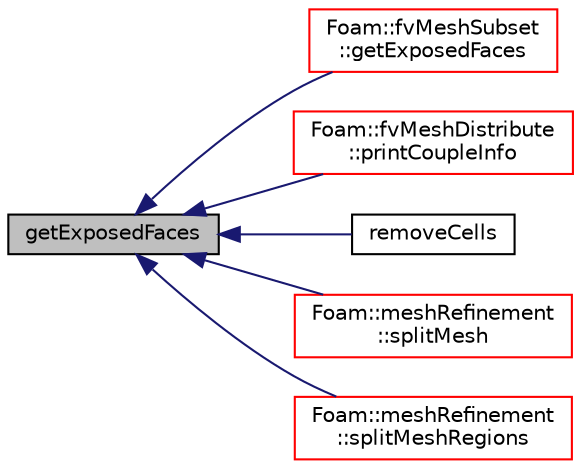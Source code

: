 digraph "getExposedFaces"
{
  bgcolor="transparent";
  edge [fontname="Helvetica",fontsize="10",labelfontname="Helvetica",labelfontsize="10"];
  node [fontname="Helvetica",fontsize="10",shape=record];
  rankdir="LR";
  Node1 [label="getExposedFaces",height=0.2,width=0.4,color="black", fillcolor="grey75", style="filled", fontcolor="black"];
  Node1 -> Node2 [dir="back",color="midnightblue",fontsize="10",style="solid",fontname="Helvetica"];
  Node2 [label="Foam::fvMeshSubset\l::getExposedFaces",height=0.2,width=0.4,color="red",URL="$a00898.html#aa1579ac7bd583850563932ef443e847f",tooltip="Two step subsetting. "];
  Node1 -> Node3 [dir="back",color="midnightblue",fontsize="10",style="solid",fontname="Helvetica"];
  Node3 [label="Foam::fvMeshDistribute\l::printCoupleInfo",height=0.2,width=0.4,color="red",URL="$a00894.html#a0b2e9e5ba94679bbc5d807ecf02687e2",tooltip="Print some info on coupling data. "];
  Node1 -> Node4 [dir="back",color="midnightblue",fontsize="10",style="solid",fontname="Helvetica"];
  Node4 [label="removeCells",height=0.2,width=0.4,color="black",URL="$a02217.html#a809438fc5de47e053ed361a5e01aaf83",tooltip="Construct from mesh. syncPar: do parallel synchronization. "];
  Node1 -> Node5 [dir="back",color="midnightblue",fontsize="10",style="solid",fontname="Helvetica"];
  Node5 [label="Foam::meshRefinement\l::splitMesh",height=0.2,width=0.4,color="red",URL="$a01510.html#a08f4ea0b833b94c474aa41d492a55d31",tooltip="Split off (with optional buffer layers) unreachable areas. "];
  Node1 -> Node6 [dir="back",color="midnightblue",fontsize="10",style="solid",fontname="Helvetica"];
  Node6 [label="Foam::meshRefinement\l::splitMeshRegions",height=0.2,width=0.4,color="red",URL="$a01510.html#abb4c189f35ecf6727f0bd93924cdfafa",tooltip="Split mesh. Keep part containing point. "];
}
